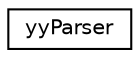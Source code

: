 digraph "Graphical Class Hierarchy"
{
 // LATEX_PDF_SIZE
  edge [fontname="Helvetica",fontsize="10",labelfontname="Helvetica",labelfontsize="10"];
  node [fontname="Helvetica",fontsize="10",shape=record];
  rankdir="LR";
  Node0 [label="yyParser",height=0.2,width=0.4,color="black", fillcolor="white", style="filled",URL="$db/d1b/sqlite3_8c.html#d2/d0e/structyyParser",tooltip=" "];
}
